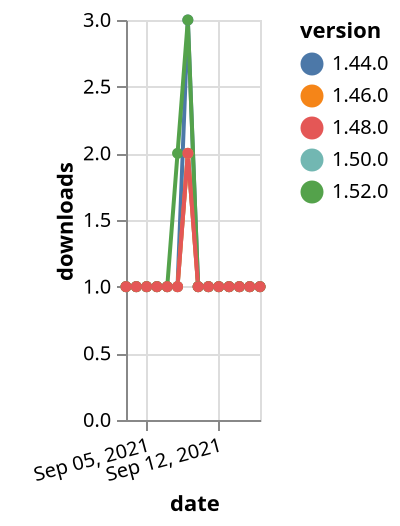 {"$schema": "https://vega.github.io/schema/vega-lite/v5.json", "description": "A simple bar chart with embedded data.", "data": {"values": [{"date": "2021-09-03", "total": 145, "delta": 1, "version": "1.50.0"}, {"date": "2021-09-04", "total": 146, "delta": 1, "version": "1.50.0"}, {"date": "2021-09-05", "total": 147, "delta": 1, "version": "1.50.0"}, {"date": "2021-09-06", "total": 148, "delta": 1, "version": "1.50.0"}, {"date": "2021-09-07", "total": 149, "delta": 1, "version": "1.50.0"}, {"date": "2021-09-08", "total": 150, "delta": 1, "version": "1.50.0"}, {"date": "2021-09-09", "total": 152, "delta": 2, "version": "1.50.0"}, {"date": "2021-09-10", "total": 153, "delta": 1, "version": "1.50.0"}, {"date": "2021-09-11", "total": 154, "delta": 1, "version": "1.50.0"}, {"date": "2021-09-12", "total": 155, "delta": 1, "version": "1.50.0"}, {"date": "2021-09-13", "total": 156, "delta": 1, "version": "1.50.0"}, {"date": "2021-09-14", "total": 157, "delta": 1, "version": "1.50.0"}, {"date": "2021-09-15", "total": 158, "delta": 1, "version": "1.50.0"}, {"date": "2021-09-16", "total": 159, "delta": 1, "version": "1.50.0"}, {"date": "2021-09-03", "total": 357, "delta": 1, "version": "1.44.0"}, {"date": "2021-09-04", "total": 358, "delta": 1, "version": "1.44.0"}, {"date": "2021-09-05", "total": 359, "delta": 1, "version": "1.44.0"}, {"date": "2021-09-06", "total": 360, "delta": 1, "version": "1.44.0"}, {"date": "2021-09-07", "total": 361, "delta": 1, "version": "1.44.0"}, {"date": "2021-09-08", "total": 362, "delta": 1, "version": "1.44.0"}, {"date": "2021-09-09", "total": 365, "delta": 3, "version": "1.44.0"}, {"date": "2021-09-10", "total": 366, "delta": 1, "version": "1.44.0"}, {"date": "2021-09-11", "total": 367, "delta": 1, "version": "1.44.0"}, {"date": "2021-09-12", "total": 368, "delta": 1, "version": "1.44.0"}, {"date": "2021-09-13", "total": 369, "delta": 1, "version": "1.44.0"}, {"date": "2021-09-14", "total": 370, "delta": 1, "version": "1.44.0"}, {"date": "2021-09-15", "total": 371, "delta": 1, "version": "1.44.0"}, {"date": "2021-09-16", "total": 372, "delta": 1, "version": "1.44.0"}, {"date": "2021-09-03", "total": 180, "delta": 1, "version": "1.46.0"}, {"date": "2021-09-04", "total": 181, "delta": 1, "version": "1.46.0"}, {"date": "2021-09-05", "total": 182, "delta": 1, "version": "1.46.0"}, {"date": "2021-09-06", "total": 183, "delta": 1, "version": "1.46.0"}, {"date": "2021-09-07", "total": 184, "delta": 1, "version": "1.46.0"}, {"date": "2021-09-08", "total": 185, "delta": 1, "version": "1.46.0"}, {"date": "2021-09-09", "total": 187, "delta": 2, "version": "1.46.0"}, {"date": "2021-09-10", "total": 188, "delta": 1, "version": "1.46.0"}, {"date": "2021-09-11", "total": 189, "delta": 1, "version": "1.46.0"}, {"date": "2021-09-12", "total": 190, "delta": 1, "version": "1.46.0"}, {"date": "2021-09-13", "total": 191, "delta": 1, "version": "1.46.0"}, {"date": "2021-09-14", "total": 192, "delta": 1, "version": "1.46.0"}, {"date": "2021-09-15", "total": 193, "delta": 1, "version": "1.46.0"}, {"date": "2021-09-16", "total": 194, "delta": 1, "version": "1.46.0"}, {"date": "2021-09-03", "total": 169, "delta": 1, "version": "1.52.0"}, {"date": "2021-09-04", "total": 170, "delta": 1, "version": "1.52.0"}, {"date": "2021-09-05", "total": 171, "delta": 1, "version": "1.52.0"}, {"date": "2021-09-06", "total": 172, "delta": 1, "version": "1.52.0"}, {"date": "2021-09-07", "total": 173, "delta": 1, "version": "1.52.0"}, {"date": "2021-09-08", "total": 175, "delta": 2, "version": "1.52.0"}, {"date": "2021-09-09", "total": 178, "delta": 3, "version": "1.52.0"}, {"date": "2021-09-10", "total": 179, "delta": 1, "version": "1.52.0"}, {"date": "2021-09-11", "total": 180, "delta": 1, "version": "1.52.0"}, {"date": "2021-09-12", "total": 181, "delta": 1, "version": "1.52.0"}, {"date": "2021-09-13", "total": 182, "delta": 1, "version": "1.52.0"}, {"date": "2021-09-14", "total": 183, "delta": 1, "version": "1.52.0"}, {"date": "2021-09-15", "total": 184, "delta": 1, "version": "1.52.0"}, {"date": "2021-09-16", "total": 185, "delta": 1, "version": "1.52.0"}, {"date": "2021-09-03", "total": 167, "delta": 1, "version": "1.48.0"}, {"date": "2021-09-04", "total": 168, "delta": 1, "version": "1.48.0"}, {"date": "2021-09-05", "total": 169, "delta": 1, "version": "1.48.0"}, {"date": "2021-09-06", "total": 170, "delta": 1, "version": "1.48.0"}, {"date": "2021-09-07", "total": 171, "delta": 1, "version": "1.48.0"}, {"date": "2021-09-08", "total": 172, "delta": 1, "version": "1.48.0"}, {"date": "2021-09-09", "total": 174, "delta": 2, "version": "1.48.0"}, {"date": "2021-09-10", "total": 175, "delta": 1, "version": "1.48.0"}, {"date": "2021-09-11", "total": 176, "delta": 1, "version": "1.48.0"}, {"date": "2021-09-12", "total": 177, "delta": 1, "version": "1.48.0"}, {"date": "2021-09-13", "total": 178, "delta": 1, "version": "1.48.0"}, {"date": "2021-09-14", "total": 179, "delta": 1, "version": "1.48.0"}, {"date": "2021-09-15", "total": 180, "delta": 1, "version": "1.48.0"}, {"date": "2021-09-16", "total": 181, "delta": 1, "version": "1.48.0"}]}, "width": "container", "mark": {"type": "line", "point": {"filled": true}}, "encoding": {"x": {"field": "date", "type": "temporal", "timeUnit": "yearmonthdate", "title": "date", "axis": {"labelAngle": -15}}, "y": {"field": "delta", "type": "quantitative", "title": "downloads"}, "color": {"field": "version", "type": "nominal"}, "tooltip": {"field": "delta"}}}